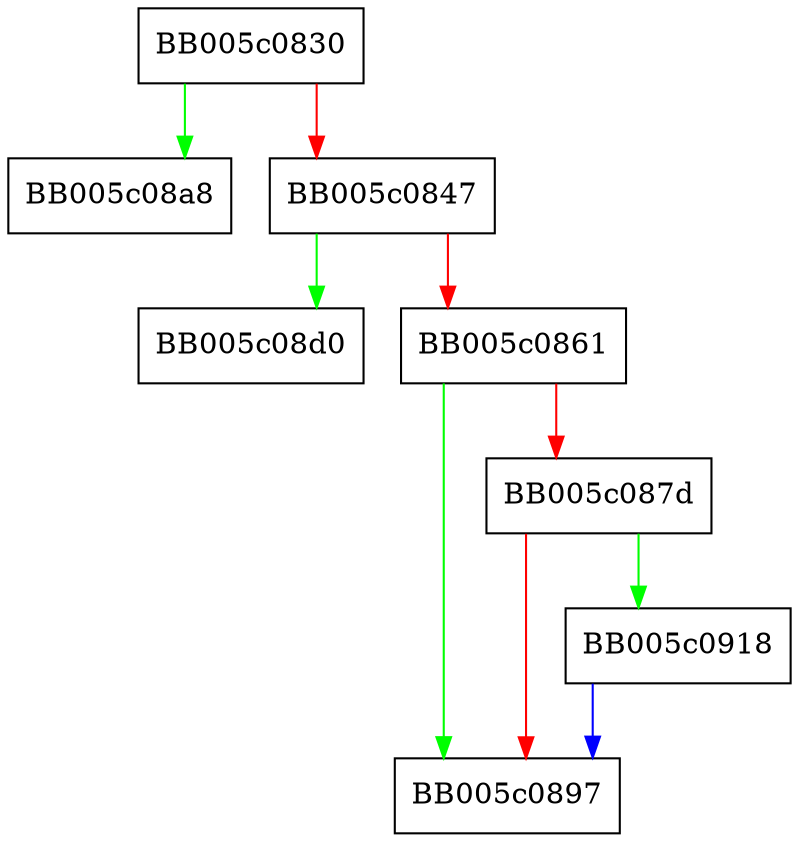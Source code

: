 digraph evp_get_global_properties_str {
  node [shape="box"];
  graph [splines=ortho];
  BB005c0830 -> BB005c08a8 [color="green"];
  BB005c0830 -> BB005c0847 [color="red"];
  BB005c0847 -> BB005c08d0 [color="green"];
  BB005c0847 -> BB005c0861 [color="red"];
  BB005c0861 -> BB005c0897 [color="green"];
  BB005c0861 -> BB005c087d [color="red"];
  BB005c087d -> BB005c0918 [color="green"];
  BB005c087d -> BB005c0897 [color="red"];
  BB005c0918 -> BB005c0897 [color="blue"];
}